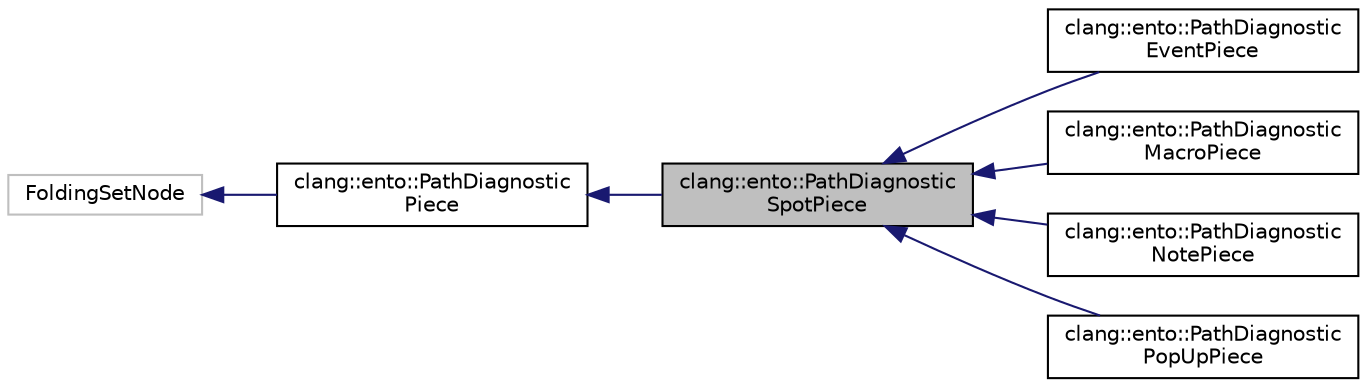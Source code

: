 digraph "clang::ento::PathDiagnosticSpotPiece"
{
 // LATEX_PDF_SIZE
  bgcolor="transparent";
  edge [fontname="Helvetica",fontsize="10",labelfontname="Helvetica",labelfontsize="10"];
  node [fontname="Helvetica",fontsize="10",shape=record];
  rankdir="LR";
  Node1 [label="clang::ento::PathDiagnostic\lSpotPiece",height=0.2,width=0.4,color="black", fillcolor="grey75", style="filled", fontcolor="black",tooltip=" "];
  Node2 -> Node1 [dir="back",color="midnightblue",fontsize="10",style="solid",fontname="Helvetica"];
  Node2 [label="clang::ento::PathDiagnostic\lPiece",height=0.2,width=0.4,color="black",URL="$classclang_1_1ento_1_1PathDiagnosticPiece.html",tooltip=" "];
  Node3 -> Node2 [dir="back",color="midnightblue",fontsize="10",style="solid",fontname="Helvetica"];
  Node3 [label="FoldingSetNode",height=0.2,width=0.4,color="grey75",tooltip=" "];
  Node1 -> Node4 [dir="back",color="midnightblue",fontsize="10",style="solid",fontname="Helvetica"];
  Node4 [label="clang::ento::PathDiagnostic\lEventPiece",height=0.2,width=0.4,color="black",URL="$classclang_1_1ento_1_1PathDiagnosticEventPiece.html",tooltip=" "];
  Node1 -> Node5 [dir="back",color="midnightblue",fontsize="10",style="solid",fontname="Helvetica"];
  Node5 [label="clang::ento::PathDiagnostic\lMacroPiece",height=0.2,width=0.4,color="black",URL="$classclang_1_1ento_1_1PathDiagnosticMacroPiece.html",tooltip=" "];
  Node1 -> Node6 [dir="back",color="midnightblue",fontsize="10",style="solid",fontname="Helvetica"];
  Node6 [label="clang::ento::PathDiagnostic\lNotePiece",height=0.2,width=0.4,color="black",URL="$classclang_1_1ento_1_1PathDiagnosticNotePiece.html",tooltip=" "];
  Node1 -> Node7 [dir="back",color="midnightblue",fontsize="10",style="solid",fontname="Helvetica"];
  Node7 [label="clang::ento::PathDiagnostic\lPopUpPiece",height=0.2,width=0.4,color="black",URL="$classclang_1_1ento_1_1PathDiagnosticPopUpPiece.html",tooltip=" "];
}
